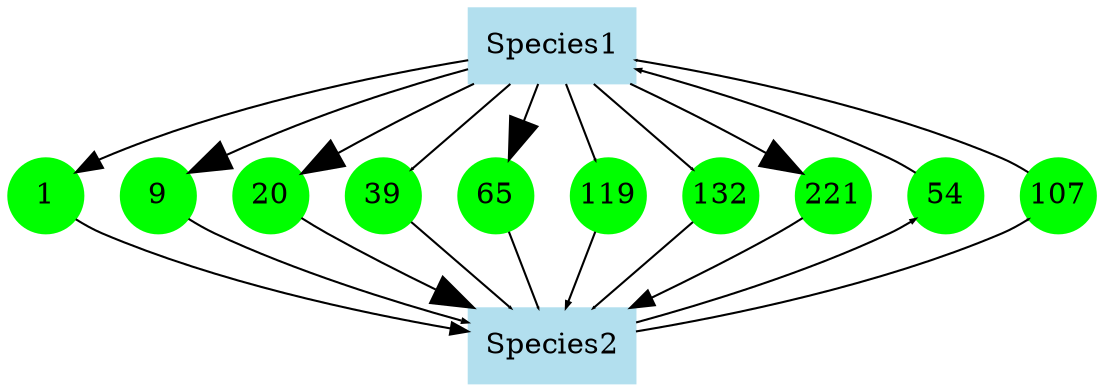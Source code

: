 digraph "Test network" {
	node [color=lightblue2 shape=rectangle style=filled]
	S0 [label=Species1]
	subgraph mets {
		rank=same
		node [color=green shape=circle style=filled]
		1 [fixedsize=true height=0.5 url="https://modelseed.org/biochem/compounds/cpd00001_e0"]
		9 [fixedsize=true height=0.5 url="https://modelseed.org/biochem/compounds/cpd00009_e0"]
		20 [fixedsize=true height=0.5 url="https://modelseed.org/biochem/compounds/cpd00020_e0"]
		39 [fixedsize=true height=0.5 url="https://modelseed.org/biochem/compounds/cpd00039_e0"]
		54 [fixedsize=true height=0.5 url="https://modelseed.org/biochem/compounds/cpd00054_e0"]
		65 [fixedsize=true height=0.5 url="https://modelseed.org/biochem/compounds/cpd00065_e0"]
		107 [fixedsize=true height=0.5 url="https://modelseed.org/biochem/compounds/cpd00107_e0"]
		119 [fixedsize=true height=0.5 url="https://modelseed.org/biochem/compounds/cpd00119_e0"]
		132 [fixedsize=true height=0.5 url="https://modelseed.org/biochem/compounds/cpd00132_e0"]
		221 [fixedsize=true height=0.5 url="https://modelseed.org/biochem/compounds/cpd00221_e0"]
	}
	S1 [label=Species2]
	subgraph members {
		rank=same
	}
	S0 -> 1 [arrowsize=1.2475320528119804]
	1 -> S1 [arrowsize=0.8452873370022036]
	S0 -> 9 [arrowsize=2.0]
	9 -> S1 [arrowsize=0.28919656831303864]
	S0 -> 20 [arrowsize=2.0]
	20 -> S1 [arrowsize=2.0]
	S0 -> 39 [arrowsize=0.05394038391384196]
	39 -> S1 [arrowsize=0.057981577560309125]
	54 -> S0 [arrowsize=0.24290439730154842]
	S1 -> 54 [arrowsize=0.24290439730154842]
	S0 -> 65 [arrowsize=1.9971659108407]
	65 -> S1 [arrowsize=0.009588037396174398]
	107 -> S0 [arrowsize=0.022462660715103618]
	S1 -> 107 [arrowsize=0.022462660715103618]
	S0 -> 119 [arrowsize=0.02396343008095058]
	119 -> S1 [arrowsize=0.3206869747668711]
	S0 -> 132 [arrowsize=0.04079483322396353]
	132 -> S1 [arrowsize=0.040794833223964475]
	S0 -> 221 [arrowsize=2.0]
	221 -> S1 [arrowsize=1.1231001915536316]
	overlap=false
}
